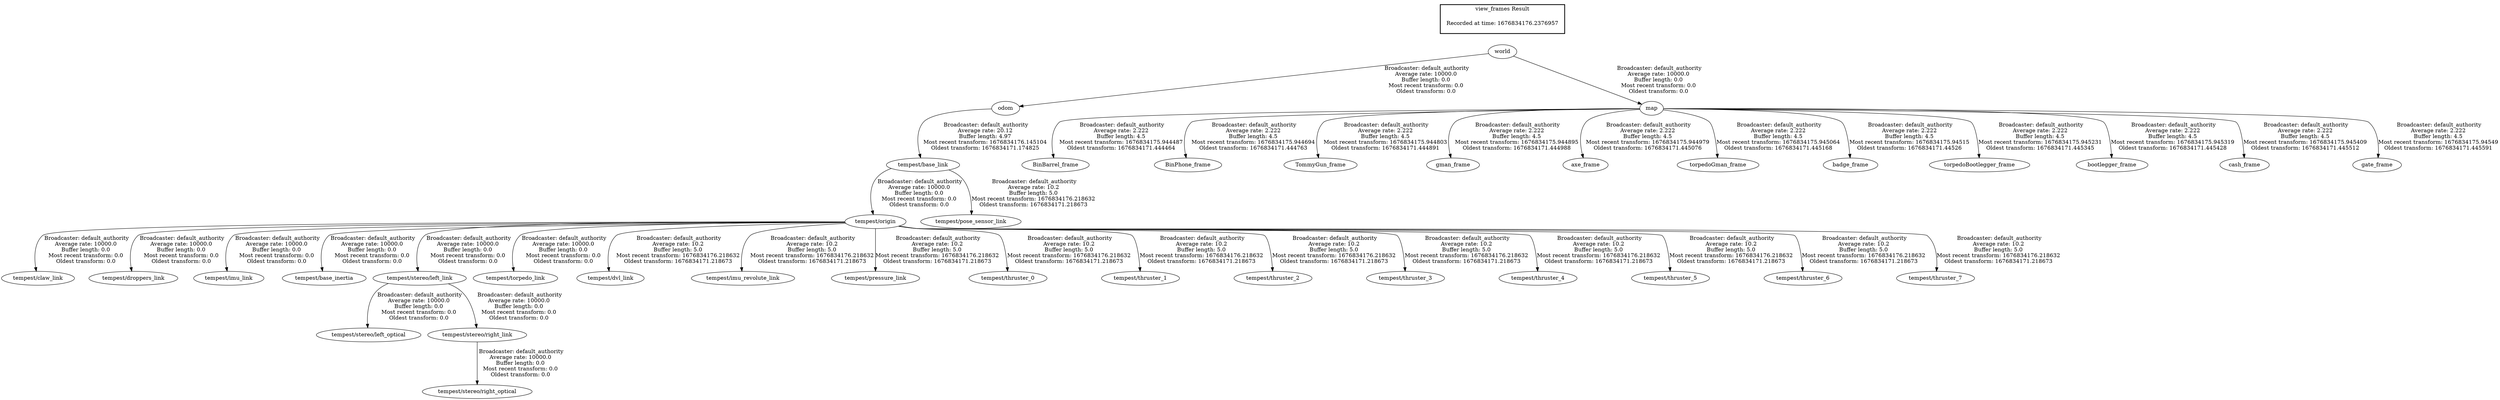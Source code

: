 digraph G {
"world" -> "odom"[label=" Broadcaster: default_authority\nAverage rate: 10000.0\nBuffer length: 0.0\nMost recent transform: 0.0\nOldest transform: 0.0\n"];
"tempest/origin" -> "tempest/claw_link"[label=" Broadcaster: default_authority\nAverage rate: 10000.0\nBuffer length: 0.0\nMost recent transform: 0.0\nOldest transform: 0.0\n"];
"tempest/base_link" -> "tempest/origin"[label=" Broadcaster: default_authority\nAverage rate: 10000.0\nBuffer length: 0.0\nMost recent transform: 0.0\nOldest transform: 0.0\n"];
"tempest/origin" -> "tempest/droppers_link"[label=" Broadcaster: default_authority\nAverage rate: 10000.0\nBuffer length: 0.0\nMost recent transform: 0.0\nOldest transform: 0.0\n"];
"tempest/origin" -> "tempest/imu_link"[label=" Broadcaster: default_authority\nAverage rate: 10000.0\nBuffer length: 0.0\nMost recent transform: 0.0\nOldest transform: 0.0\n"];
"tempest/origin" -> "tempest/base_inertia"[label=" Broadcaster: default_authority\nAverage rate: 10000.0\nBuffer length: 0.0\nMost recent transform: 0.0\nOldest transform: 0.0\n"];
"odom" -> "tempest/base_link"[label=" Broadcaster: default_authority\nAverage rate: 20.12\nBuffer length: 4.97\nMost recent transform: 1676834176.145104\nOldest transform: 1676834171.174825\n"];
"tempest/origin" -> "tempest/stereo/left_link"[label=" Broadcaster: default_authority\nAverage rate: 10000.0\nBuffer length: 0.0\nMost recent transform: 0.0\nOldest transform: 0.0\n"];
"tempest/stereo/left_link" -> "tempest/stereo/left_optical"[label=" Broadcaster: default_authority\nAverage rate: 10000.0\nBuffer length: 0.0\nMost recent transform: 0.0\nOldest transform: 0.0\n"];
"tempest/stereo/left_link" -> "tempest/stereo/right_link"[label=" Broadcaster: default_authority\nAverage rate: 10000.0\nBuffer length: 0.0\nMost recent transform: 0.0\nOldest transform: 0.0\n"];
"tempest/stereo/right_link" -> "tempest/stereo/right_optical"[label=" Broadcaster: default_authority\nAverage rate: 10000.0\nBuffer length: 0.0\nMost recent transform: 0.0\nOldest transform: 0.0\n"];
"tempest/origin" -> "tempest/torpedo_link"[label=" Broadcaster: default_authority\nAverage rate: 10000.0\nBuffer length: 0.0\nMost recent transform: 0.0\nOldest transform: 0.0\n"];
"world" -> "map"[label=" Broadcaster: default_authority\nAverage rate: 10000.0\nBuffer length: 0.0\nMost recent transform: 0.0\nOldest transform: 0.0\n"];
"tempest/origin" -> "tempest/dvl_link"[label=" Broadcaster: default_authority\nAverage rate: 10.2\nBuffer length: 5.0\nMost recent transform: 1676834176.218632\nOldest transform: 1676834171.218673\n"];
"tempest/origin" -> "tempest/imu_revolute_link"[label=" Broadcaster: default_authority\nAverage rate: 10.2\nBuffer length: 5.0\nMost recent transform: 1676834176.218632\nOldest transform: 1676834171.218673\n"];
"tempest/base_link" -> "tempest/pose_sensor_link"[label=" Broadcaster: default_authority\nAverage rate: 10.2\nBuffer length: 5.0\nMost recent transform: 1676834176.218632\nOldest transform: 1676834171.218673\n"];
"tempest/origin" -> "tempest/pressure_link"[label=" Broadcaster: default_authority\nAverage rate: 10.2\nBuffer length: 5.0\nMost recent transform: 1676834176.218632\nOldest transform: 1676834171.218673\n"];
"tempest/origin" -> "tempest/thruster_0"[label=" Broadcaster: default_authority\nAverage rate: 10.2\nBuffer length: 5.0\nMost recent transform: 1676834176.218632\nOldest transform: 1676834171.218673\n"];
"tempest/origin" -> "tempest/thruster_1"[label=" Broadcaster: default_authority\nAverage rate: 10.2\nBuffer length: 5.0\nMost recent transform: 1676834176.218632\nOldest transform: 1676834171.218673\n"];
"tempest/origin" -> "tempest/thruster_2"[label=" Broadcaster: default_authority\nAverage rate: 10.2\nBuffer length: 5.0\nMost recent transform: 1676834176.218632\nOldest transform: 1676834171.218673\n"];
"tempest/origin" -> "tempest/thruster_3"[label=" Broadcaster: default_authority\nAverage rate: 10.2\nBuffer length: 5.0\nMost recent transform: 1676834176.218632\nOldest transform: 1676834171.218673\n"];
"tempest/origin" -> "tempest/thruster_4"[label=" Broadcaster: default_authority\nAverage rate: 10.2\nBuffer length: 5.0\nMost recent transform: 1676834176.218632\nOldest transform: 1676834171.218673\n"];
"tempest/origin" -> "tempest/thruster_5"[label=" Broadcaster: default_authority\nAverage rate: 10.2\nBuffer length: 5.0\nMost recent transform: 1676834176.218632\nOldest transform: 1676834171.218673\n"];
"tempest/origin" -> "tempest/thruster_6"[label=" Broadcaster: default_authority\nAverage rate: 10.2\nBuffer length: 5.0\nMost recent transform: 1676834176.218632\nOldest transform: 1676834171.218673\n"];
"tempest/origin" -> "tempest/thruster_7"[label=" Broadcaster: default_authority\nAverage rate: 10.2\nBuffer length: 5.0\nMost recent transform: 1676834176.218632\nOldest transform: 1676834171.218673\n"];
"map" -> "BinBarrel_frame"[label=" Broadcaster: default_authority\nAverage rate: 2.222\nBuffer length: 4.5\nMost recent transform: 1676834175.944487\nOldest transform: 1676834171.444464\n"];
"map" -> "BinPhone_frame"[label=" Broadcaster: default_authority\nAverage rate: 2.222\nBuffer length: 4.5\nMost recent transform: 1676834175.944694\nOldest transform: 1676834171.444763\n"];
"map" -> "TommyGun_frame"[label=" Broadcaster: default_authority\nAverage rate: 2.222\nBuffer length: 4.5\nMost recent transform: 1676834175.944803\nOldest transform: 1676834171.444891\n"];
"map" -> "gman_frame"[label=" Broadcaster: default_authority\nAverage rate: 2.222\nBuffer length: 4.5\nMost recent transform: 1676834175.944895\nOldest transform: 1676834171.444988\n"];
"map" -> "axe_frame"[label=" Broadcaster: default_authority\nAverage rate: 2.222\nBuffer length: 4.5\nMost recent transform: 1676834175.944979\nOldest transform: 1676834171.445076\n"];
"map" -> "torpedoGman_frame"[label=" Broadcaster: default_authority\nAverage rate: 2.222\nBuffer length: 4.5\nMost recent transform: 1676834175.945064\nOldest transform: 1676834171.445168\n"];
"map" -> "badge_frame"[label=" Broadcaster: default_authority\nAverage rate: 2.222\nBuffer length: 4.5\nMost recent transform: 1676834175.94515\nOldest transform: 1676834171.44526\n"];
"map" -> "torpedoBootlegger_frame"[label=" Broadcaster: default_authority\nAverage rate: 2.222\nBuffer length: 4.5\nMost recent transform: 1676834175.945231\nOldest transform: 1676834171.445345\n"];
"map" -> "bootlegger_frame"[label=" Broadcaster: default_authority\nAverage rate: 2.222\nBuffer length: 4.5\nMost recent transform: 1676834175.945319\nOldest transform: 1676834171.445428\n"];
"map" -> "cash_frame"[label=" Broadcaster: default_authority\nAverage rate: 2.222\nBuffer length: 4.5\nMost recent transform: 1676834175.945409\nOldest transform: 1676834171.445512\n"];
"map" -> "gate_frame"[label=" Broadcaster: default_authority\nAverage rate: 2.222\nBuffer length: 4.5\nMost recent transform: 1676834175.94549\nOldest transform: 1676834171.445591\n"];
edge [style=invis];
 subgraph cluster_legend { style=bold; color=black; label ="view_frames Result";
"Recorded at time: 1676834176.2376957"[ shape=plaintext ] ;
}->"world";
}